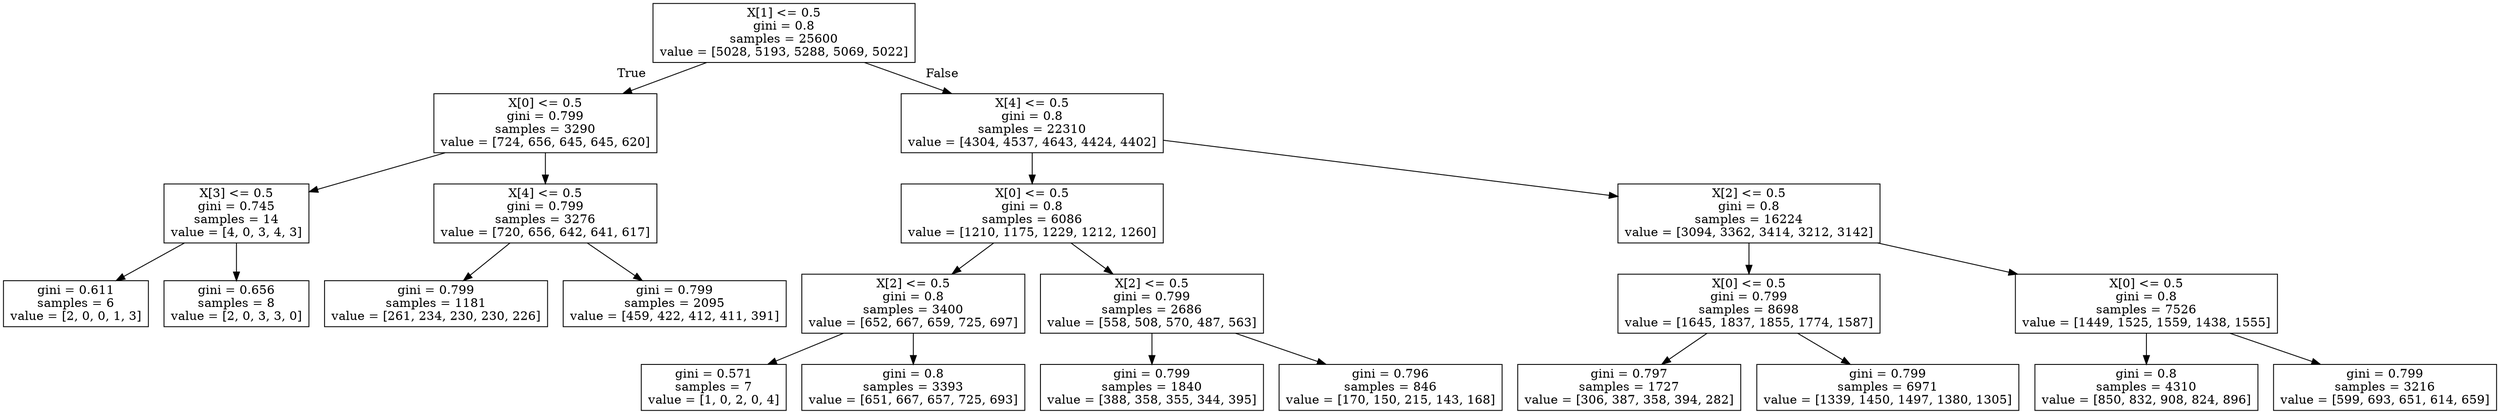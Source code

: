 digraph Tree {
node [shape=box] ;
0 [label="X[1] <= 0.5\ngini = 0.8\nsamples = 25600\nvalue = [5028, 5193, 5288, 5069, 5022]"] ;
1 [label="X[0] <= 0.5\ngini = 0.799\nsamples = 3290\nvalue = [724, 656, 645, 645, 620]"] ;
0 -> 1 [labeldistance=2.5, labelangle=45, headlabel="True"] ;
2 [label="X[3] <= 0.5\ngini = 0.745\nsamples = 14\nvalue = [4, 0, 3, 4, 3]"] ;
1 -> 2 ;
3 [label="gini = 0.611\nsamples = 6\nvalue = [2, 0, 0, 1, 3]"] ;
2 -> 3 ;
4 [label="gini = 0.656\nsamples = 8\nvalue = [2, 0, 3, 3, 0]"] ;
2 -> 4 ;
5 [label="X[4] <= 0.5\ngini = 0.799\nsamples = 3276\nvalue = [720, 656, 642, 641, 617]"] ;
1 -> 5 ;
6 [label="gini = 0.799\nsamples = 1181\nvalue = [261, 234, 230, 230, 226]"] ;
5 -> 6 ;
7 [label="gini = 0.799\nsamples = 2095\nvalue = [459, 422, 412, 411, 391]"] ;
5 -> 7 ;
8 [label="X[4] <= 0.5\ngini = 0.8\nsamples = 22310\nvalue = [4304, 4537, 4643, 4424, 4402]"] ;
0 -> 8 [labeldistance=2.5, labelangle=-45, headlabel="False"] ;
9 [label="X[0] <= 0.5\ngini = 0.8\nsamples = 6086\nvalue = [1210, 1175, 1229, 1212, 1260]"] ;
8 -> 9 ;
10 [label="X[2] <= 0.5\ngini = 0.8\nsamples = 3400\nvalue = [652, 667, 659, 725, 697]"] ;
9 -> 10 ;
11 [label="gini = 0.571\nsamples = 7\nvalue = [1, 0, 2, 0, 4]"] ;
10 -> 11 ;
12 [label="gini = 0.8\nsamples = 3393\nvalue = [651, 667, 657, 725, 693]"] ;
10 -> 12 ;
13 [label="X[2] <= 0.5\ngini = 0.799\nsamples = 2686\nvalue = [558, 508, 570, 487, 563]"] ;
9 -> 13 ;
14 [label="gini = 0.799\nsamples = 1840\nvalue = [388, 358, 355, 344, 395]"] ;
13 -> 14 ;
15 [label="gini = 0.796\nsamples = 846\nvalue = [170, 150, 215, 143, 168]"] ;
13 -> 15 ;
16 [label="X[2] <= 0.5\ngini = 0.8\nsamples = 16224\nvalue = [3094, 3362, 3414, 3212, 3142]"] ;
8 -> 16 ;
17 [label="X[0] <= 0.5\ngini = 0.799\nsamples = 8698\nvalue = [1645, 1837, 1855, 1774, 1587]"] ;
16 -> 17 ;
18 [label="gini = 0.797\nsamples = 1727\nvalue = [306, 387, 358, 394, 282]"] ;
17 -> 18 ;
19 [label="gini = 0.799\nsamples = 6971\nvalue = [1339, 1450, 1497, 1380, 1305]"] ;
17 -> 19 ;
20 [label="X[0] <= 0.5\ngini = 0.8\nsamples = 7526\nvalue = [1449, 1525, 1559, 1438, 1555]"] ;
16 -> 20 ;
21 [label="gini = 0.8\nsamples = 4310\nvalue = [850, 832, 908, 824, 896]"] ;
20 -> 21 ;
22 [label="gini = 0.799\nsamples = 3216\nvalue = [599, 693, 651, 614, 659]"] ;
20 -> 22 ;
}